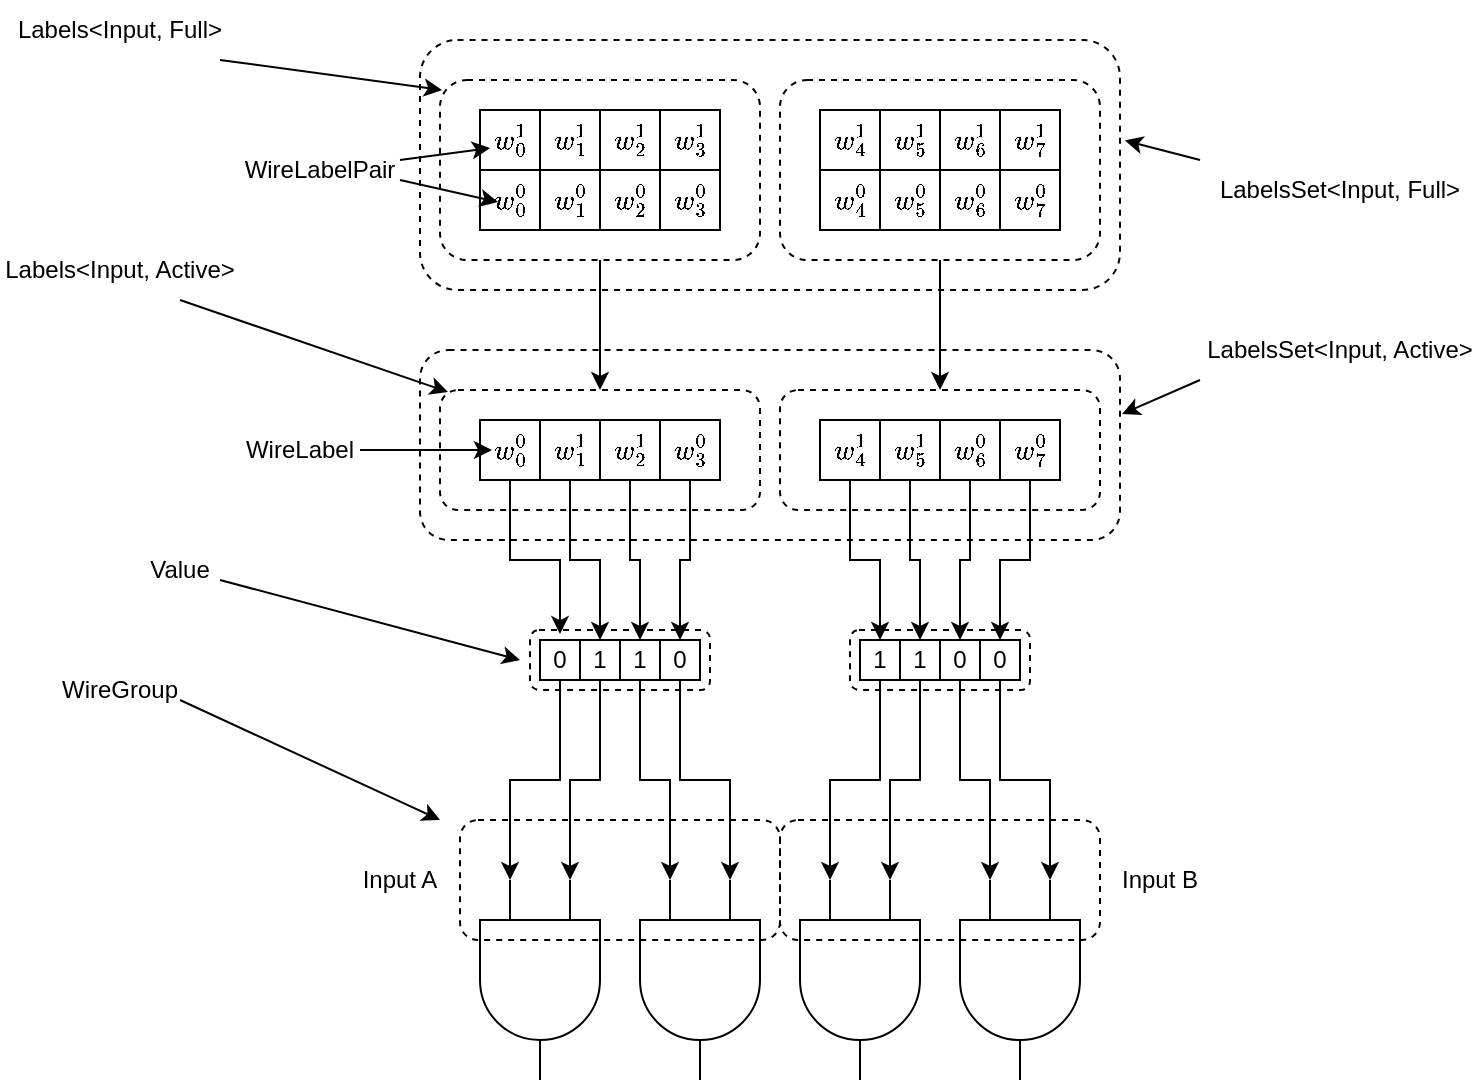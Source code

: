 <mxfile version="20.2.3" type="device"><diagram id="kpe8PfQCO1v1qYzAWRtj" name="Page-1"><mxGraphModel dx="1310" dy="783" grid="1" gridSize="10" guides="1" tooltips="1" connect="1" arrows="1" fold="1" page="1" pageScale="1" pageWidth="4681" pageHeight="3300" math="1" shadow="0"><root><mxCell id="0"/><mxCell id="1" parent="0"/><mxCell id="iPcDXMjksU5uo-YwvJt0-82" value="" style="rounded=1;whiteSpace=wrap;html=1;dashed=1;fillColor=none;strokeWidth=1;" vertex="1" parent="1"><mxGeometry x="920" y="645" width="350" height="95" as="geometry"/></mxCell><mxCell id="iPcDXMjksU5uo-YwvJt0-79" value="" style="rounded=1;whiteSpace=wrap;html=1;dashed=1;fillColor=none;strokeWidth=1;" vertex="1" parent="1"><mxGeometry x="920" y="490" width="350" height="125" as="geometry"/></mxCell><mxCell id="iPcDXMjksU5uo-YwvJt0-65" value="" style="rounded=1;whiteSpace=wrap;html=1;dashed=1;fillColor=none;strokeWidth=1;" vertex="1" parent="1"><mxGeometry x="1100" y="665" width="160" height="60" as="geometry"/></mxCell><mxCell id="iPcDXMjksU5uo-YwvJt0-58" style="edgeStyle=orthogonalEdgeStyle;rounded=0;orthogonalLoop=1;jettySize=auto;html=1;entryX=0.5;entryY=0;entryDx=0;entryDy=0;" edge="1" parent="1" source="iPcDXMjksU5uo-YwvJt0-51" target="iPcDXMjksU5uo-YwvJt0-44"><mxGeometry relative="1" as="geometry"/></mxCell><mxCell id="iPcDXMjksU5uo-YwvJt0-51" value="" style="rounded=1;whiteSpace=wrap;html=1;dashed=1;fillColor=none;strokeWidth=1;" vertex="1" parent="1"><mxGeometry x="930" y="510" width="160" height="90" as="geometry"/></mxCell><mxCell id="iPcDXMjksU5uo-YwvJt0-1" value="" style="verticalLabelPosition=bottom;shadow=0;dashed=0;align=center;html=1;verticalAlign=top;shape=mxgraph.electrical.logic_gates.logic_gate;operation=and;rotation=90;" vertex="1" parent="1"><mxGeometry x="930" y="930" width="100" height="60" as="geometry"/></mxCell><mxCell id="iPcDXMjksU5uo-YwvJt0-2" value="" style="verticalLabelPosition=bottom;shadow=0;dashed=0;align=center;html=1;verticalAlign=top;shape=mxgraph.electrical.logic_gates.logic_gate;operation=and;rotation=90;" vertex="1" parent="1"><mxGeometry x="1010" y="930" width="100" height="60" as="geometry"/></mxCell><mxCell id="iPcDXMjksU5uo-YwvJt0-3" value="" style="verticalLabelPosition=bottom;shadow=0;dashed=0;align=center;html=1;verticalAlign=top;shape=mxgraph.electrical.logic_gates.logic_gate;operation=and;rotation=90;" vertex="1" parent="1"><mxGeometry x="1090" y="930" width="100" height="60" as="geometry"/></mxCell><mxCell id="iPcDXMjksU5uo-YwvJt0-4" value="" style="verticalLabelPosition=bottom;shadow=0;dashed=0;align=center;html=1;verticalAlign=top;shape=mxgraph.electrical.logic_gates.logic_gate;operation=and;rotation=90;" vertex="1" parent="1"><mxGeometry x="1170" y="930" width="100" height="60" as="geometry"/></mxCell><mxCell id="iPcDXMjksU5uo-YwvJt0-7" value="Input A" style="text;html=1;strokeColor=none;fillColor=none;align=center;verticalAlign=middle;whiteSpace=wrap;rounded=0;dashed=1;" vertex="1" parent="1"><mxGeometry x="880" y="895" width="60" height="30" as="geometry"/></mxCell><mxCell id="iPcDXMjksU5uo-YwvJt0-8" value="Input B" style="text;html=1;strokeColor=none;fillColor=none;align=center;verticalAlign=middle;whiteSpace=wrap;rounded=0;dashed=1;" vertex="1" parent="1"><mxGeometry x="1260" y="895" width="60" height="30" as="geometry"/></mxCell><mxCell id="iPcDXMjksU5uo-YwvJt0-9" value="" style="endArrow=classic;html=1;rounded=0;" edge="1" parent="1"><mxGeometry width="50" height="50" relative="1" as="geometry"><mxPoint x="800" y="820" as="sourcePoint"/><mxPoint x="930" y="880" as="targetPoint"/></mxGeometry></mxCell><mxCell id="iPcDXMjksU5uo-YwvJt0-10" value="WireGroup" style="text;html=1;strokeColor=none;fillColor=none;align=center;verticalAlign=middle;whiteSpace=wrap;rounded=0;dashed=1;" vertex="1" parent="1"><mxGeometry x="740" y="800" width="60" height="30" as="geometry"/></mxCell><mxCell id="iPcDXMjksU5uo-YwvJt0-20" style="edgeStyle=orthogonalEdgeStyle;rounded=0;orthogonalLoop=1;jettySize=auto;html=1;entryX=0;entryY=0.75;entryDx=0;entryDy=0;entryPerimeter=0;" edge="1" parent="1" source="iPcDXMjksU5uo-YwvJt0-11" target="iPcDXMjksU5uo-YwvJt0-1"><mxGeometry relative="1" as="geometry"/></mxCell><mxCell id="iPcDXMjksU5uo-YwvJt0-11" value="0" style="rounded=0;whiteSpace=wrap;html=1;strokeWidth=1;fillColor=default;" vertex="1" parent="1"><mxGeometry x="980" y="790" width="20" height="20" as="geometry"/></mxCell><mxCell id="iPcDXMjksU5uo-YwvJt0-21" style="edgeStyle=orthogonalEdgeStyle;rounded=0;orthogonalLoop=1;jettySize=auto;html=1;entryX=0;entryY=0.25;entryDx=0;entryDy=0;entryPerimeter=0;" edge="1" parent="1" source="iPcDXMjksU5uo-YwvJt0-12" target="iPcDXMjksU5uo-YwvJt0-1"><mxGeometry relative="1" as="geometry"/></mxCell><mxCell id="iPcDXMjksU5uo-YwvJt0-12" value="1" style="rounded=0;whiteSpace=wrap;html=1;strokeWidth=1;fillColor=default;" vertex="1" parent="1"><mxGeometry x="1000" y="790" width="20" height="20" as="geometry"/></mxCell><mxCell id="iPcDXMjksU5uo-YwvJt0-22" style="edgeStyle=orthogonalEdgeStyle;rounded=0;orthogonalLoop=1;jettySize=auto;html=1;entryX=0;entryY=0.75;entryDx=0;entryDy=0;entryPerimeter=0;" edge="1" parent="1" source="iPcDXMjksU5uo-YwvJt0-13" target="iPcDXMjksU5uo-YwvJt0-2"><mxGeometry relative="1" as="geometry"/></mxCell><mxCell id="iPcDXMjksU5uo-YwvJt0-13" value="1" style="rounded=0;whiteSpace=wrap;html=1;strokeWidth=1;fillColor=default;" vertex="1" parent="1"><mxGeometry x="1020" y="790" width="20" height="20" as="geometry"/></mxCell><mxCell id="iPcDXMjksU5uo-YwvJt0-23" style="edgeStyle=orthogonalEdgeStyle;rounded=0;orthogonalLoop=1;jettySize=auto;html=1;entryX=0;entryY=0.25;entryDx=0;entryDy=0;entryPerimeter=0;" edge="1" parent="1" source="iPcDXMjksU5uo-YwvJt0-14" target="iPcDXMjksU5uo-YwvJt0-2"><mxGeometry relative="1" as="geometry"/></mxCell><mxCell id="iPcDXMjksU5uo-YwvJt0-14" value="0" style="rounded=0;whiteSpace=wrap;html=1;strokeWidth=1;fillColor=default;" vertex="1" parent="1"><mxGeometry x="1040" y="790" width="20" height="20" as="geometry"/></mxCell><mxCell id="iPcDXMjksU5uo-YwvJt0-24" style="edgeStyle=orthogonalEdgeStyle;rounded=0;orthogonalLoop=1;jettySize=auto;html=1;entryX=0;entryY=0.75;entryDx=0;entryDy=0;entryPerimeter=0;" edge="1" parent="1" source="iPcDXMjksU5uo-YwvJt0-15" target="iPcDXMjksU5uo-YwvJt0-3"><mxGeometry relative="1" as="geometry"/></mxCell><mxCell id="iPcDXMjksU5uo-YwvJt0-15" value="1" style="rounded=0;whiteSpace=wrap;html=1;strokeWidth=1;fillColor=default;" vertex="1" parent="1"><mxGeometry x="1140" y="790" width="20" height="20" as="geometry"/></mxCell><mxCell id="iPcDXMjksU5uo-YwvJt0-25" style="edgeStyle=orthogonalEdgeStyle;rounded=0;orthogonalLoop=1;jettySize=auto;html=1;entryX=0;entryY=0.25;entryDx=0;entryDy=0;entryPerimeter=0;" edge="1" parent="1" source="iPcDXMjksU5uo-YwvJt0-16" target="iPcDXMjksU5uo-YwvJt0-3"><mxGeometry relative="1" as="geometry"/></mxCell><mxCell id="iPcDXMjksU5uo-YwvJt0-16" value="1" style="rounded=0;whiteSpace=wrap;html=1;strokeWidth=1;fillColor=default;" vertex="1" parent="1"><mxGeometry x="1160" y="790" width="20" height="20" as="geometry"/></mxCell><mxCell id="iPcDXMjksU5uo-YwvJt0-26" style="edgeStyle=orthogonalEdgeStyle;rounded=0;orthogonalLoop=1;jettySize=auto;html=1;entryX=0;entryY=0.75;entryDx=0;entryDy=0;entryPerimeter=0;" edge="1" parent="1" source="iPcDXMjksU5uo-YwvJt0-17" target="iPcDXMjksU5uo-YwvJt0-4"><mxGeometry relative="1" as="geometry"/></mxCell><mxCell id="iPcDXMjksU5uo-YwvJt0-17" value="0" style="rounded=0;whiteSpace=wrap;html=1;strokeWidth=1;fillColor=default;" vertex="1" parent="1"><mxGeometry x="1180" y="790" width="20" height="20" as="geometry"/></mxCell><mxCell id="iPcDXMjksU5uo-YwvJt0-27" style="edgeStyle=orthogonalEdgeStyle;rounded=0;orthogonalLoop=1;jettySize=auto;html=1;entryX=0;entryY=0.25;entryDx=0;entryDy=0;entryPerimeter=0;" edge="1" parent="1" source="iPcDXMjksU5uo-YwvJt0-18" target="iPcDXMjksU5uo-YwvJt0-4"><mxGeometry relative="1" as="geometry"/></mxCell><mxCell id="iPcDXMjksU5uo-YwvJt0-18" value="0" style="rounded=0;whiteSpace=wrap;html=1;strokeWidth=1;fillColor=default;" vertex="1" parent="1"><mxGeometry x="1200" y="790" width="20" height="20" as="geometry"/></mxCell><mxCell id="iPcDXMjksU5uo-YwvJt0-28" value="" style="endArrow=classic;html=1;rounded=0;" edge="1" parent="1"><mxGeometry width="50" height="50" relative="1" as="geometry"><mxPoint x="820" y="760" as="sourcePoint"/><mxPoint x="970" y="800" as="targetPoint"/></mxGeometry></mxCell><mxCell id="iPcDXMjksU5uo-YwvJt0-29" value="Value" style="text;html=1;strokeColor=none;fillColor=none;align=center;verticalAlign=middle;whiteSpace=wrap;rounded=0;" vertex="1" parent="1"><mxGeometry x="770" y="740" width="60" height="30" as="geometry"/></mxCell><mxCell id="iPcDXMjksU5uo-YwvJt0-38" style="edgeStyle=orthogonalEdgeStyle;rounded=0;orthogonalLoop=1;jettySize=auto;html=1;entryX=0.5;entryY=-0.148;entryDx=0;entryDy=0;entryPerimeter=0;" edge="1" parent="1" source="iPcDXMjksU5uo-YwvJt0-31" target="iPcDXMjksU5uo-YwvJt0-11"><mxGeometry relative="1" as="geometry"/></mxCell><mxCell id="iPcDXMjksU5uo-YwvJt0-31" value="$$w^{0}_{0}$$" style="rounded=0;whiteSpace=wrap;html=1;strokeWidth=1;fillColor=default;" vertex="1" parent="1"><mxGeometry x="950" y="680" width="30" height="30" as="geometry"/></mxCell><mxCell id="iPcDXMjksU5uo-YwvJt0-39" style="edgeStyle=orthogonalEdgeStyle;rounded=0;orthogonalLoop=1;jettySize=auto;html=1;entryX=0.5;entryY=0;entryDx=0;entryDy=0;" edge="1" parent="1" source="iPcDXMjksU5uo-YwvJt0-35" target="iPcDXMjksU5uo-YwvJt0-12"><mxGeometry relative="1" as="geometry"/></mxCell><mxCell id="iPcDXMjksU5uo-YwvJt0-35" value="$$w^{1}_{1}$$" style="rounded=0;whiteSpace=wrap;html=1;strokeWidth=1;fillColor=default;" vertex="1" parent="1"><mxGeometry x="980" y="680" width="30" height="30" as="geometry"/></mxCell><mxCell id="iPcDXMjksU5uo-YwvJt0-40" style="edgeStyle=orthogonalEdgeStyle;rounded=0;orthogonalLoop=1;jettySize=auto;html=1;entryX=0.5;entryY=0;entryDx=0;entryDy=0;" edge="1" parent="1" source="iPcDXMjksU5uo-YwvJt0-36" target="iPcDXMjksU5uo-YwvJt0-13"><mxGeometry relative="1" as="geometry"/></mxCell><mxCell id="iPcDXMjksU5uo-YwvJt0-36" value="$$w^{1}_{2}$$" style="rounded=0;whiteSpace=wrap;html=1;strokeWidth=1;fillColor=default;" vertex="1" parent="1"><mxGeometry x="1010" y="680" width="30" height="30" as="geometry"/></mxCell><mxCell id="iPcDXMjksU5uo-YwvJt0-41" style="edgeStyle=orthogonalEdgeStyle;rounded=0;orthogonalLoop=1;jettySize=auto;html=1;entryX=0.5;entryY=0;entryDx=0;entryDy=0;" edge="1" parent="1" source="iPcDXMjksU5uo-YwvJt0-37" target="iPcDXMjksU5uo-YwvJt0-14"><mxGeometry relative="1" as="geometry"/></mxCell><mxCell id="iPcDXMjksU5uo-YwvJt0-37" value="$$w^{0}_{3}$$" style="rounded=0;whiteSpace=wrap;html=1;strokeWidth=1;fillColor=default;" vertex="1" parent="1"><mxGeometry x="1040" y="680" width="30" height="30" as="geometry"/></mxCell><mxCell id="iPcDXMjksU5uo-YwvJt0-42" value="" style="endArrow=classic;html=1;rounded=0;exitX=1;exitY=0.5;exitDx=0;exitDy=0;" edge="1" parent="1" source="iPcDXMjksU5uo-YwvJt0-43"><mxGeometry width="50" height="50" relative="1" as="geometry"><mxPoint x="850" y="680" as="sourcePoint"/><mxPoint x="956" y="695" as="targetPoint"/></mxGeometry></mxCell><mxCell id="iPcDXMjksU5uo-YwvJt0-43" value="WireLabel" style="text;html=1;strokeColor=none;fillColor=none;align=center;verticalAlign=middle;whiteSpace=wrap;rounded=0;" vertex="1" parent="1"><mxGeometry x="830" y="680" width="60" height="30" as="geometry"/></mxCell><mxCell id="iPcDXMjksU5uo-YwvJt0-5" value="" style="rounded=1;whiteSpace=wrap;html=1;dashed=1;fillColor=none;strokeWidth=1;" vertex="1" parent="1"><mxGeometry x="940" y="880" width="160" height="60" as="geometry"/></mxCell><mxCell id="iPcDXMjksU5uo-YwvJt0-6" value="" style="rounded=1;whiteSpace=wrap;html=1;dashed=1;fillColor=none;strokeWidth=1;" vertex="1" parent="1"><mxGeometry x="1100" y="880" width="160" height="60" as="geometry"/></mxCell><mxCell id="iPcDXMjksU5uo-YwvJt0-44" value="" style="rounded=1;whiteSpace=wrap;html=1;dashed=1;fillColor=none;strokeWidth=1;" vertex="1" parent="1"><mxGeometry x="930" y="665" width="160" height="60" as="geometry"/></mxCell><mxCell id="iPcDXMjksU5uo-YwvJt0-45" value="" style="endArrow=classic;html=1;rounded=0;" edge="1" parent="1"><mxGeometry width="50" height="50" relative="1" as="geometry"><mxPoint x="800" y="620" as="sourcePoint"/><mxPoint x="934" y="666" as="targetPoint"/></mxGeometry></mxCell><mxCell id="iPcDXMjksU5uo-YwvJt0-46" value="Labels&amp;lt;Input, Active&amp;gt;" style="text;html=1;strokeColor=none;fillColor=none;align=center;verticalAlign=middle;whiteSpace=wrap;rounded=0;" vertex="1" parent="1"><mxGeometry x="710" y="590" width="120" height="30" as="geometry"/></mxCell><mxCell id="iPcDXMjksU5uo-YwvJt0-47" value="$$w^{0}_{0}$$" style="rounded=0;whiteSpace=wrap;html=1;strokeWidth=1;fillColor=default;" vertex="1" parent="1"><mxGeometry x="950" y="555" width="30" height="30" as="geometry"/></mxCell><mxCell id="iPcDXMjksU5uo-YwvJt0-48" value="$$w^{0}_{1}$$" style="rounded=0;whiteSpace=wrap;html=1;strokeWidth=1;fillColor=default;" vertex="1" parent="1"><mxGeometry x="980" y="555" width="30" height="30" as="geometry"/></mxCell><mxCell id="iPcDXMjksU5uo-YwvJt0-49" value="$$w^{0}_{2}$$" style="rounded=0;whiteSpace=wrap;html=1;strokeWidth=1;fillColor=default;" vertex="1" parent="1"><mxGeometry x="1010" y="555" width="30" height="30" as="geometry"/></mxCell><mxCell id="iPcDXMjksU5uo-YwvJt0-50" value="$$w^{0}_{3}$$" style="rounded=0;whiteSpace=wrap;html=1;strokeWidth=1;fillColor=default;" vertex="1" parent="1"><mxGeometry x="1040" y="555" width="30" height="30" as="geometry"/></mxCell><mxCell id="iPcDXMjksU5uo-YwvJt0-52" value="Labels&amp;lt;Input, Full&amp;gt;" style="text;html=1;strokeColor=none;fillColor=none;align=center;verticalAlign=middle;whiteSpace=wrap;rounded=0;" vertex="1" parent="1"><mxGeometry x="710" y="470" width="120" height="30" as="geometry"/></mxCell><mxCell id="iPcDXMjksU5uo-YwvJt0-53" value="" style="endArrow=classic;html=1;rounded=0;" edge="1" parent="1"><mxGeometry width="50" height="50" relative="1" as="geometry"><mxPoint x="820" y="500" as="sourcePoint"/><mxPoint x="931" y="515" as="targetPoint"/></mxGeometry></mxCell><mxCell id="iPcDXMjksU5uo-YwvJt0-54" value="$$w^{1}_{0}$$" style="rounded=0;whiteSpace=wrap;html=1;strokeWidth=1;fillColor=default;" vertex="1" parent="1"><mxGeometry x="950" y="525" width="30" height="30" as="geometry"/></mxCell><mxCell id="iPcDXMjksU5uo-YwvJt0-55" value="$$w^{1}_{1}$$" style="rounded=0;whiteSpace=wrap;html=1;strokeWidth=1;fillColor=default;" vertex="1" parent="1"><mxGeometry x="980" y="525" width="30" height="30" as="geometry"/></mxCell><mxCell id="iPcDXMjksU5uo-YwvJt0-56" value="$$w^{1}_{2}$$" style="rounded=0;whiteSpace=wrap;html=1;strokeWidth=1;fillColor=default;" vertex="1" parent="1"><mxGeometry x="1010" y="525" width="30" height="30" as="geometry"/></mxCell><mxCell id="iPcDXMjksU5uo-YwvJt0-57" value="$$w^{1}_{3}$$" style="rounded=0;whiteSpace=wrap;html=1;strokeWidth=1;fillColor=default;" vertex="1" parent="1"><mxGeometry x="1040" y="525" width="30" height="30" as="geometry"/></mxCell><mxCell id="iPcDXMjksU5uo-YwvJt0-59" style="edgeStyle=orthogonalEdgeStyle;rounded=0;orthogonalLoop=1;jettySize=auto;html=1;entryX=0.5;entryY=0;entryDx=0;entryDy=0;" edge="1" parent="1" source="iPcDXMjksU5uo-YwvJt0-60" target="iPcDXMjksU5uo-YwvJt0-65"><mxGeometry relative="1" as="geometry"/></mxCell><mxCell id="iPcDXMjksU5uo-YwvJt0-60" value="" style="rounded=1;whiteSpace=wrap;html=1;dashed=1;fillColor=none;strokeWidth=1;" vertex="1" parent="1"><mxGeometry x="1100" y="510" width="160" height="90" as="geometry"/></mxCell><mxCell id="iPcDXMjksU5uo-YwvJt0-74" style="edgeStyle=orthogonalEdgeStyle;rounded=0;orthogonalLoop=1;jettySize=auto;html=1;entryX=0.5;entryY=0;entryDx=0;entryDy=0;" edge="1" parent="1" source="iPcDXMjksU5uo-YwvJt0-61" target="iPcDXMjksU5uo-YwvJt0-15"><mxGeometry relative="1" as="geometry"/></mxCell><mxCell id="iPcDXMjksU5uo-YwvJt0-61" value="$$w^{1}_{4}$$" style="rounded=0;whiteSpace=wrap;html=1;strokeWidth=1;fillColor=default;" vertex="1" parent="1"><mxGeometry x="1120" y="680" width="30" height="30" as="geometry"/></mxCell><mxCell id="iPcDXMjksU5uo-YwvJt0-76" style="edgeStyle=orthogonalEdgeStyle;rounded=0;orthogonalLoop=1;jettySize=auto;html=1;entryX=0.5;entryY=0;entryDx=0;entryDy=0;" edge="1" parent="1" source="iPcDXMjksU5uo-YwvJt0-62" target="iPcDXMjksU5uo-YwvJt0-16"><mxGeometry relative="1" as="geometry"/></mxCell><mxCell id="iPcDXMjksU5uo-YwvJt0-62" value="$$w^{1}_{5}$$" style="rounded=0;whiteSpace=wrap;html=1;strokeWidth=1;fillColor=default;" vertex="1" parent="1"><mxGeometry x="1150" y="680" width="30" height="30" as="geometry"/></mxCell><mxCell id="iPcDXMjksU5uo-YwvJt0-77" style="edgeStyle=orthogonalEdgeStyle;rounded=0;orthogonalLoop=1;jettySize=auto;html=1;entryX=0.5;entryY=0;entryDx=0;entryDy=0;" edge="1" parent="1" source="iPcDXMjksU5uo-YwvJt0-63" target="iPcDXMjksU5uo-YwvJt0-17"><mxGeometry relative="1" as="geometry"/></mxCell><mxCell id="iPcDXMjksU5uo-YwvJt0-63" value="$$w^{0}_{6}$$" style="rounded=0;whiteSpace=wrap;html=1;strokeWidth=1;fillColor=default;" vertex="1" parent="1"><mxGeometry x="1180" y="680" width="30" height="30" as="geometry"/></mxCell><mxCell id="iPcDXMjksU5uo-YwvJt0-78" style="edgeStyle=orthogonalEdgeStyle;rounded=0;orthogonalLoop=1;jettySize=auto;html=1;entryX=0.5;entryY=0;entryDx=0;entryDy=0;" edge="1" parent="1" source="iPcDXMjksU5uo-YwvJt0-64" target="iPcDXMjksU5uo-YwvJt0-18"><mxGeometry relative="1" as="geometry"/></mxCell><mxCell id="iPcDXMjksU5uo-YwvJt0-64" value="$$w^{0}_{7}$$" style="rounded=0;whiteSpace=wrap;html=1;strokeWidth=1;fillColor=default;" vertex="1" parent="1"><mxGeometry x="1210" y="680" width="30" height="30" as="geometry"/></mxCell><mxCell id="iPcDXMjksU5uo-YwvJt0-66" value="$$w^{0}_{4}$$" style="rounded=0;whiteSpace=wrap;html=1;strokeWidth=1;fillColor=default;" vertex="1" parent="1"><mxGeometry x="1120" y="555" width="30" height="30" as="geometry"/></mxCell><mxCell id="iPcDXMjksU5uo-YwvJt0-67" value="$$w^{0}_{5}$$" style="rounded=0;whiteSpace=wrap;html=1;strokeWidth=1;fillColor=default;" vertex="1" parent="1"><mxGeometry x="1150" y="555" width="30" height="30" as="geometry"/></mxCell><mxCell id="iPcDXMjksU5uo-YwvJt0-68" value="$$w^{0}_{6}$$" style="rounded=0;whiteSpace=wrap;html=1;strokeWidth=1;fillColor=default;" vertex="1" parent="1"><mxGeometry x="1180" y="555" width="30" height="30" as="geometry"/></mxCell><mxCell id="iPcDXMjksU5uo-YwvJt0-69" value="$$w^{0}_{7}$$" style="rounded=0;whiteSpace=wrap;html=1;strokeWidth=1;fillColor=default;" vertex="1" parent="1"><mxGeometry x="1210" y="555" width="30" height="30" as="geometry"/></mxCell><mxCell id="iPcDXMjksU5uo-YwvJt0-70" value="$$w^{1}_{4}$$" style="rounded=0;whiteSpace=wrap;html=1;strokeWidth=1;fillColor=default;" vertex="1" parent="1"><mxGeometry x="1120" y="525" width="30" height="30" as="geometry"/></mxCell><mxCell id="iPcDXMjksU5uo-YwvJt0-71" value="$$w^{1}_{5}$$" style="rounded=0;whiteSpace=wrap;html=1;strokeWidth=1;fillColor=default;" vertex="1" parent="1"><mxGeometry x="1150" y="525" width="30" height="30" as="geometry"/></mxCell><mxCell id="iPcDXMjksU5uo-YwvJt0-72" value="$$w^{1}_{6}$$" style="rounded=0;whiteSpace=wrap;html=1;strokeWidth=1;fillColor=default;" vertex="1" parent="1"><mxGeometry x="1180" y="525" width="30" height="30" as="geometry"/></mxCell><mxCell id="iPcDXMjksU5uo-YwvJt0-73" value="$$w^{1}_{7}$$" style="rounded=0;whiteSpace=wrap;html=1;strokeWidth=1;fillColor=default;" vertex="1" parent="1"><mxGeometry x="1210" y="525" width="30" height="30" as="geometry"/></mxCell><mxCell id="iPcDXMjksU5uo-YwvJt0-80" value="LabelsSet&amp;lt;Input, Full&amp;gt;" style="text;html=1;strokeColor=none;fillColor=none;align=center;verticalAlign=middle;whiteSpace=wrap;rounded=0;" vertex="1" parent="1"><mxGeometry x="1310" y="550" width="140" height="30" as="geometry"/></mxCell><mxCell id="iPcDXMjksU5uo-YwvJt0-83" value="LabelsSet&amp;lt;Input, Active&amp;gt;" style="text;html=1;strokeColor=none;fillColor=none;align=center;verticalAlign=middle;whiteSpace=wrap;rounded=0;" vertex="1" parent="1"><mxGeometry x="1310" y="630" width="140" height="30" as="geometry"/></mxCell><mxCell id="iPcDXMjksU5uo-YwvJt0-84" value="" style="endArrow=classic;html=1;rounded=0;entryX=1.003;entryY=0.337;entryDx=0;entryDy=0;entryPerimeter=0;exitX=0;exitY=1;exitDx=0;exitDy=0;" edge="1" parent="1" source="iPcDXMjksU5uo-YwvJt0-83" target="iPcDXMjksU5uo-YwvJt0-82"><mxGeometry width="50" height="50" relative="1" as="geometry"><mxPoint x="1340" y="720" as="sourcePoint"/><mxPoint x="1390" y="670" as="targetPoint"/></mxGeometry></mxCell><mxCell id="iPcDXMjksU5uo-YwvJt0-85" value="WireLabelPair" style="text;html=1;strokeColor=none;fillColor=none;align=center;verticalAlign=middle;whiteSpace=wrap;rounded=0;" vertex="1" parent="1"><mxGeometry x="840" y="540" width="60" height="30" as="geometry"/></mxCell><mxCell id="iPcDXMjksU5uo-YwvJt0-86" value="" style="endArrow=classic;html=1;rounded=0;" edge="1" parent="1"><mxGeometry width="50" height="50" relative="1" as="geometry"><mxPoint x="910" y="550" as="sourcePoint"/><mxPoint x="955" y="544" as="targetPoint"/></mxGeometry></mxCell><mxCell id="iPcDXMjksU5uo-YwvJt0-87" value="" style="endArrow=classic;html=1;rounded=0;" edge="1" parent="1"><mxGeometry width="50" height="50" relative="1" as="geometry"><mxPoint x="910" y="560" as="sourcePoint"/><mxPoint x="959" y="571" as="targetPoint"/></mxGeometry></mxCell><mxCell id="iPcDXMjksU5uo-YwvJt0-89" value="" style="endArrow=classic;html=1;rounded=0;exitX=0;exitY=0;exitDx=0;exitDy=0;entryX=1.007;entryY=0.402;entryDx=0;entryDy=0;entryPerimeter=0;" edge="1" parent="1" source="iPcDXMjksU5uo-YwvJt0-80" target="iPcDXMjksU5uo-YwvJt0-79"><mxGeometry width="50" height="50" relative="1" as="geometry"><mxPoint x="1290" y="580" as="sourcePoint"/><mxPoint x="1340" y="530" as="targetPoint"/></mxGeometry></mxCell><mxCell id="iPcDXMjksU5uo-YwvJt0-90" value="" style="rounded=1;whiteSpace=wrap;html=1;dashed=1;fillColor=none;strokeWidth=1;" vertex="1" parent="1"><mxGeometry x="975" y="785" width="90" height="30" as="geometry"/></mxCell><mxCell id="iPcDXMjksU5uo-YwvJt0-91" value="" style="rounded=1;whiteSpace=wrap;html=1;dashed=1;fillColor=none;strokeWidth=1;" vertex="1" parent="1"><mxGeometry x="1135" y="785" width="90" height="30" as="geometry"/></mxCell></root></mxGraphModel></diagram></mxfile>